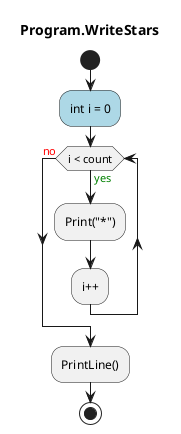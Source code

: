 @startuml Program.WriteStars
title Program.WriteStars
start
#LightBlue:int i = 0;
while (i < count) is (<color:green>yes)
    :Print("*");
:i++;
endwhile (<color:red>no)
:PrintLine();
stop
@enduml
